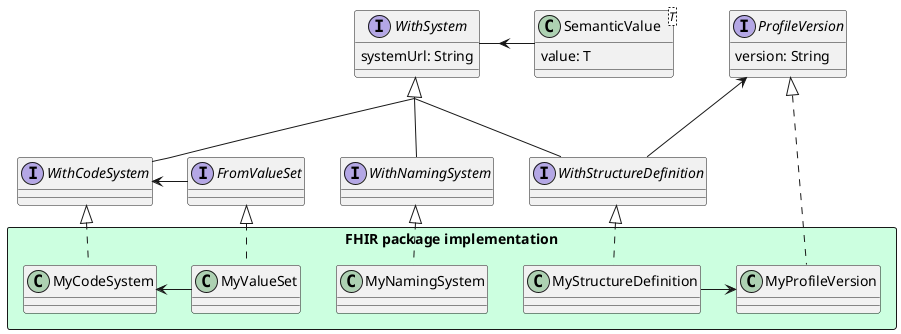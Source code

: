 @startuml

skinparam groupInheritance 2
skinparam packageStyle Frame
set namespaceSeparator none

interface WithSystem {
  systemUrl: String
}

interface WithNamingSystem extends WithSystem
interface WithStructureDefinition extends WithSystem
interface WithCodeSystem extends WithSystem
interface ProfileVersion {
  version: String
}

interface FromValueSet
class SemanticValue<T> {
  value: T
}

WithStructureDefinition -up-> ProfileVersion
FromValueSet -left-> WithCodeSystem
SemanticValue -left-> WithSystem

rectangle "FHIR package implementation" #CCFFE0 {
    class MyCodeSystem implements WithCodeSystem
    class MyValueSet implements FromValueSet
    class MyNamingSystem implements WithNamingSystem
    class MyStructureDefinition implements WithStructureDefinition
    class MyProfileVersion implements ProfileVersion

    MyValueSet -left-> MyCodeSystem
    MyStructureDefinition -left-> MyProfileVersion
}
@enduml